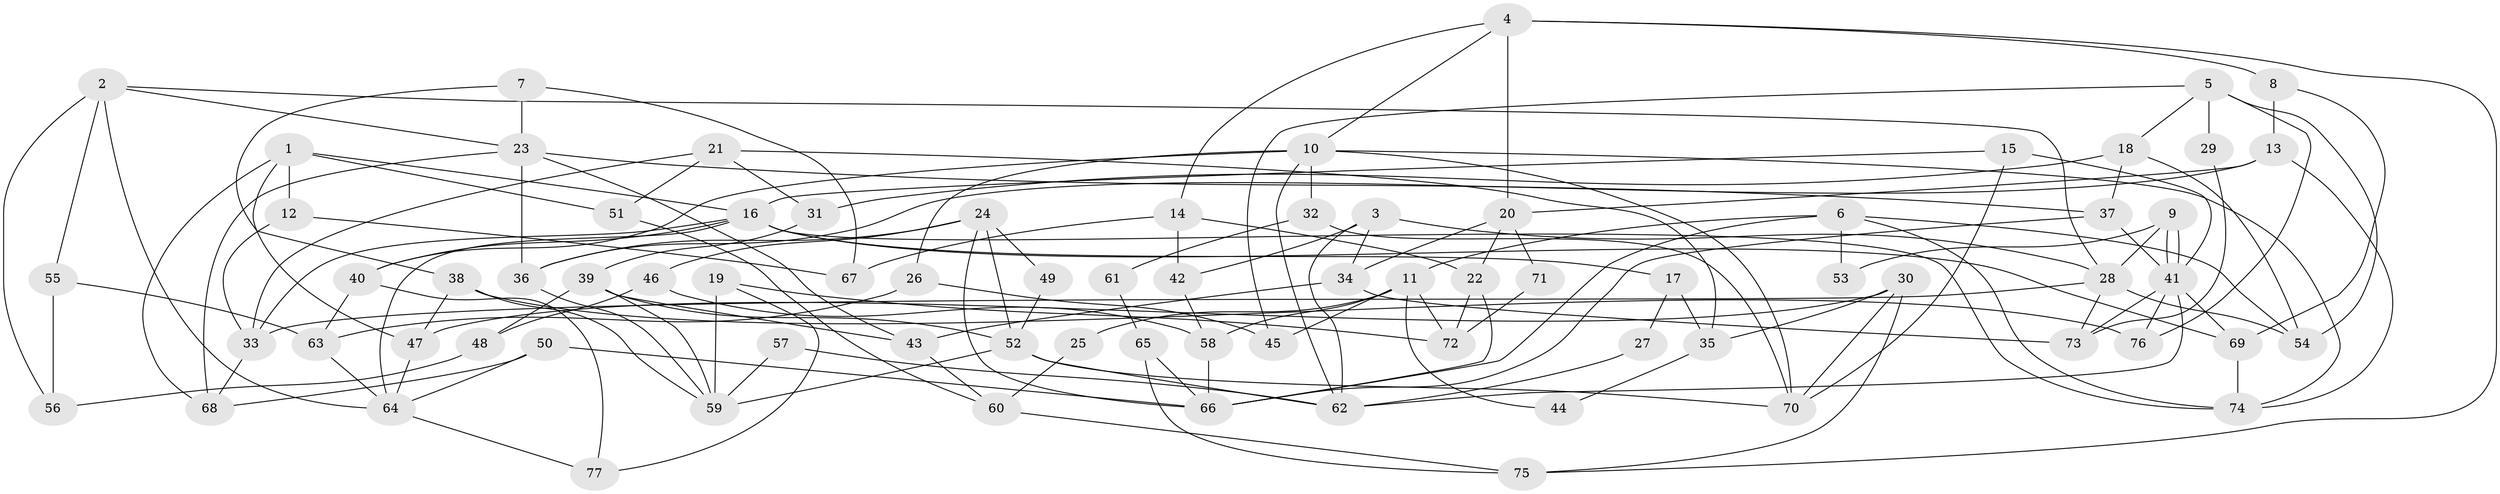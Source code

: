 // Generated by graph-tools (version 1.1) at 2025/02/03/09/25 03:02:12]
// undirected, 77 vertices, 154 edges
graph export_dot {
graph [start="1"]
  node [color=gray90,style=filled];
  1;
  2;
  3;
  4;
  5;
  6;
  7;
  8;
  9;
  10;
  11;
  12;
  13;
  14;
  15;
  16;
  17;
  18;
  19;
  20;
  21;
  22;
  23;
  24;
  25;
  26;
  27;
  28;
  29;
  30;
  31;
  32;
  33;
  34;
  35;
  36;
  37;
  38;
  39;
  40;
  41;
  42;
  43;
  44;
  45;
  46;
  47;
  48;
  49;
  50;
  51;
  52;
  53;
  54;
  55;
  56;
  57;
  58;
  59;
  60;
  61;
  62;
  63;
  64;
  65;
  66;
  67;
  68;
  69;
  70;
  71;
  72;
  73;
  74;
  75;
  76;
  77;
  1 -- 68;
  1 -- 16;
  1 -- 12;
  1 -- 47;
  1 -- 51;
  2 -- 23;
  2 -- 28;
  2 -- 55;
  2 -- 56;
  2 -- 64;
  3 -- 62;
  3 -- 34;
  3 -- 28;
  3 -- 42;
  4 -- 10;
  4 -- 8;
  4 -- 14;
  4 -- 20;
  4 -- 75;
  5 -- 45;
  5 -- 76;
  5 -- 18;
  5 -- 29;
  5 -- 54;
  6 -- 54;
  6 -- 11;
  6 -- 53;
  6 -- 66;
  6 -- 74;
  7 -- 23;
  7 -- 67;
  7 -- 38;
  8 -- 13;
  8 -- 69;
  9 -- 41;
  9 -- 41;
  9 -- 28;
  9 -- 53;
  10 -- 62;
  10 -- 74;
  10 -- 26;
  10 -- 32;
  10 -- 40;
  10 -- 70;
  11 -- 58;
  11 -- 72;
  11 -- 25;
  11 -- 44;
  11 -- 45;
  12 -- 33;
  12 -- 67;
  13 -- 36;
  13 -- 74;
  13 -- 20;
  14 -- 22;
  14 -- 42;
  14 -- 67;
  15 -- 41;
  15 -- 70;
  15 -- 16;
  16 -- 74;
  16 -- 17;
  16 -- 33;
  16 -- 40;
  16 -- 64;
  16 -- 69;
  17 -- 35;
  17 -- 27;
  18 -- 37;
  18 -- 31;
  18 -- 54;
  19 -- 59;
  19 -- 77;
  19 -- 72;
  20 -- 22;
  20 -- 34;
  20 -- 71;
  21 -- 33;
  21 -- 31;
  21 -- 35;
  21 -- 51;
  22 -- 66;
  22 -- 72;
  23 -- 68;
  23 -- 37;
  23 -- 36;
  23 -- 43;
  24 -- 36;
  24 -- 66;
  24 -- 46;
  24 -- 49;
  24 -- 52;
  25 -- 60;
  26 -- 63;
  26 -- 45;
  27 -- 62;
  28 -- 54;
  28 -- 33;
  28 -- 73;
  29 -- 73;
  30 -- 70;
  30 -- 47;
  30 -- 35;
  30 -- 75;
  31 -- 39;
  32 -- 70;
  32 -- 61;
  33 -- 68;
  34 -- 43;
  34 -- 73;
  35 -- 44;
  36 -- 59;
  37 -- 66;
  37 -- 41;
  38 -- 47;
  38 -- 59;
  38 -- 76;
  39 -- 59;
  39 -- 43;
  39 -- 48;
  39 -- 52;
  40 -- 63;
  40 -- 77;
  41 -- 73;
  41 -- 62;
  41 -- 69;
  41 -- 76;
  42 -- 58;
  43 -- 60;
  46 -- 48;
  46 -- 58;
  47 -- 64;
  48 -- 56;
  49 -- 52;
  50 -- 66;
  50 -- 64;
  50 -- 68;
  51 -- 60;
  52 -- 59;
  52 -- 62;
  52 -- 70;
  55 -- 63;
  55 -- 56;
  57 -- 59;
  57 -- 62;
  58 -- 66;
  60 -- 75;
  61 -- 65;
  63 -- 64;
  64 -- 77;
  65 -- 66;
  65 -- 75;
  69 -- 74;
  71 -- 72;
}
